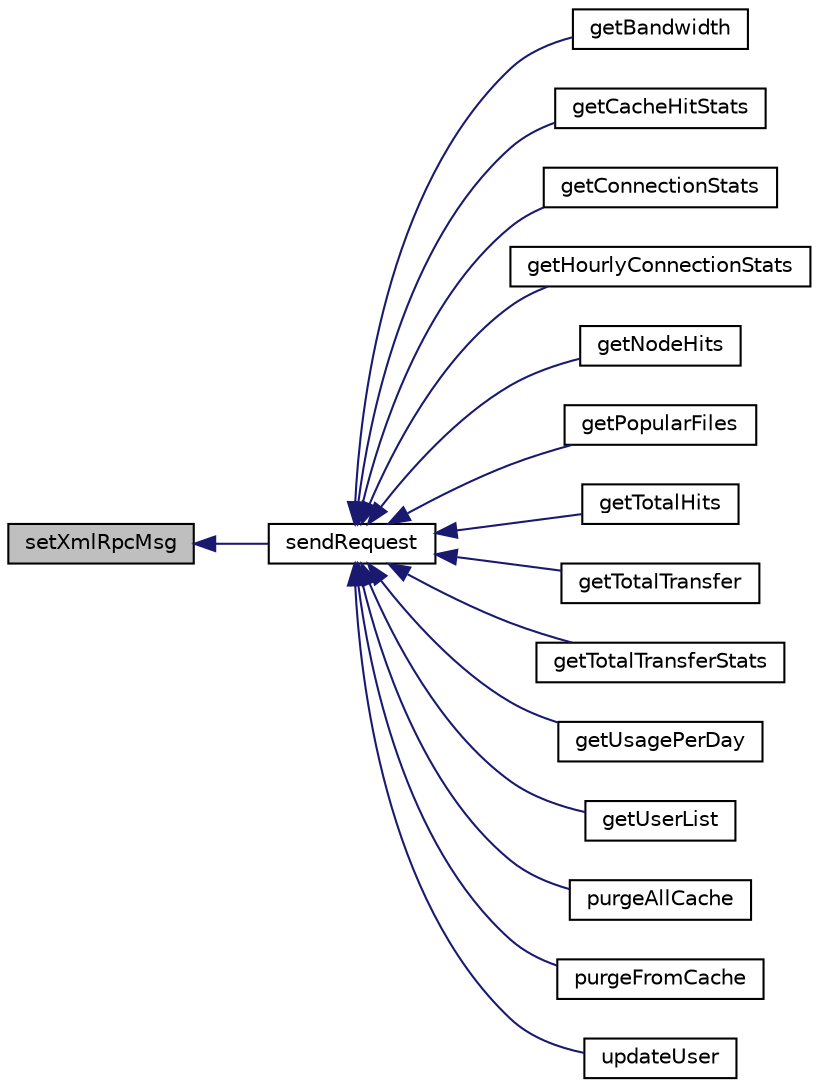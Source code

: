 digraph G
{
  edge [fontname="Helvetica",fontsize="10",labelfontname="Helvetica",labelfontsize="10"];
  node [fontname="Helvetica",fontsize="10",shape=record];
  rankdir=LR;
  Node1 [label="setXmlRpcMsg",height=0.2,width=0.4,color="black", fillcolor="grey75", style="filled" fontcolor="black"];
  Node1 -> Node2 [dir=back,color="midnightblue",fontsize="10",style="solid",fontname="Helvetica"];
  Node2 [label="sendRequest",height=0.2,width=0.4,color="black", fillcolor="white", style="filled",URL="$class_max_c_d_n.html#aa496f1ad190fdbd8682df3dea24abf1a"];
  Node2 -> Node3 [dir=back,color="midnightblue",fontsize="10",style="solid",fontname="Helvetica"];
  Node3 [label="getBandwidth",height=0.2,width=0.4,color="black", fillcolor="white", style="filled",URL="$class_max_c_d_n.html#aa7c52da790e6d9e3acceb12d93c90de6"];
  Node2 -> Node4 [dir=back,color="midnightblue",fontsize="10",style="solid",fontname="Helvetica"];
  Node4 [label="getCacheHitStats",height=0.2,width=0.4,color="black", fillcolor="white", style="filled",URL="$class_max_c_d_n.html#a2eba6ff5a4ac4d5348b6fc17ad4e90de"];
  Node2 -> Node5 [dir=back,color="midnightblue",fontsize="10",style="solid",fontname="Helvetica"];
  Node5 [label="getConnectionStats",height=0.2,width=0.4,color="black", fillcolor="white", style="filled",URL="$class_max_c_d_n.html#a0ccdaad45884b8d37ec214a9fef96f69"];
  Node2 -> Node6 [dir=back,color="midnightblue",fontsize="10",style="solid",fontname="Helvetica"];
  Node6 [label="getHourlyConnectionStats",height=0.2,width=0.4,color="black", fillcolor="white", style="filled",URL="$class_max_c_d_n.html#a6a37fba9236e945837fdab2615463fd8"];
  Node2 -> Node7 [dir=back,color="midnightblue",fontsize="10",style="solid",fontname="Helvetica"];
  Node7 [label="getNodeHits",height=0.2,width=0.4,color="black", fillcolor="white", style="filled",URL="$class_max_c_d_n.html#a5edac3917b1fc456d9919a2b27954032"];
  Node2 -> Node8 [dir=back,color="midnightblue",fontsize="10",style="solid",fontname="Helvetica"];
  Node8 [label="getPopularFiles",height=0.2,width=0.4,color="black", fillcolor="white", style="filled",URL="$class_max_c_d_n.html#ad34a2fa79fb678324ec5d8a98f6f58f4"];
  Node2 -> Node9 [dir=back,color="midnightblue",fontsize="10",style="solid",fontname="Helvetica"];
  Node9 [label="getTotalHits",height=0.2,width=0.4,color="black", fillcolor="white", style="filled",URL="$class_max_c_d_n.html#aa14c507a271bdd2536047035549153e7"];
  Node2 -> Node10 [dir=back,color="midnightblue",fontsize="10",style="solid",fontname="Helvetica"];
  Node10 [label="getTotalTransfer",height=0.2,width=0.4,color="black", fillcolor="white", style="filled",URL="$class_max_c_d_n.html#a4182fd3c7541817bfed426647cdf24b6"];
  Node2 -> Node11 [dir=back,color="midnightblue",fontsize="10",style="solid",fontname="Helvetica"];
  Node11 [label="getTotalTransferStats",height=0.2,width=0.4,color="black", fillcolor="white", style="filled",URL="$class_max_c_d_n.html#a2f721064cd497651f42b949d8cbeae27"];
  Node2 -> Node12 [dir=back,color="midnightblue",fontsize="10",style="solid",fontname="Helvetica"];
  Node12 [label="getUsagePerDay",height=0.2,width=0.4,color="black", fillcolor="white", style="filled",URL="$class_max_c_d_n.html#a0f0f34de0a9b9e8aee763a10620b0310"];
  Node2 -> Node13 [dir=back,color="midnightblue",fontsize="10",style="solid",fontname="Helvetica"];
  Node13 [label="getUserList",height=0.2,width=0.4,color="black", fillcolor="white", style="filled",URL="$class_max_c_d_n.html#aeb20dee182d29e6d339cab9682b4ff04"];
  Node2 -> Node14 [dir=back,color="midnightblue",fontsize="10",style="solid",fontname="Helvetica"];
  Node14 [label="purgeAllCache",height=0.2,width=0.4,color="black", fillcolor="white", style="filled",URL="$class_max_c_d_n.html#a1ffd352aec7f5cbd343401630382316b"];
  Node2 -> Node15 [dir=back,color="midnightblue",fontsize="10",style="solid",fontname="Helvetica"];
  Node15 [label="purgeFromCache",height=0.2,width=0.4,color="black", fillcolor="white", style="filled",URL="$class_max_c_d_n.html#a62a3e75f63fe9295ec761eaee62294fb"];
  Node2 -> Node16 [dir=back,color="midnightblue",fontsize="10",style="solid",fontname="Helvetica"];
  Node16 [label="updateUser",height=0.2,width=0.4,color="black", fillcolor="white", style="filled",URL="$class_max_c_d_n.html#a1d86f2ee4963b6bfeb447979f58e8e0e"];
}
